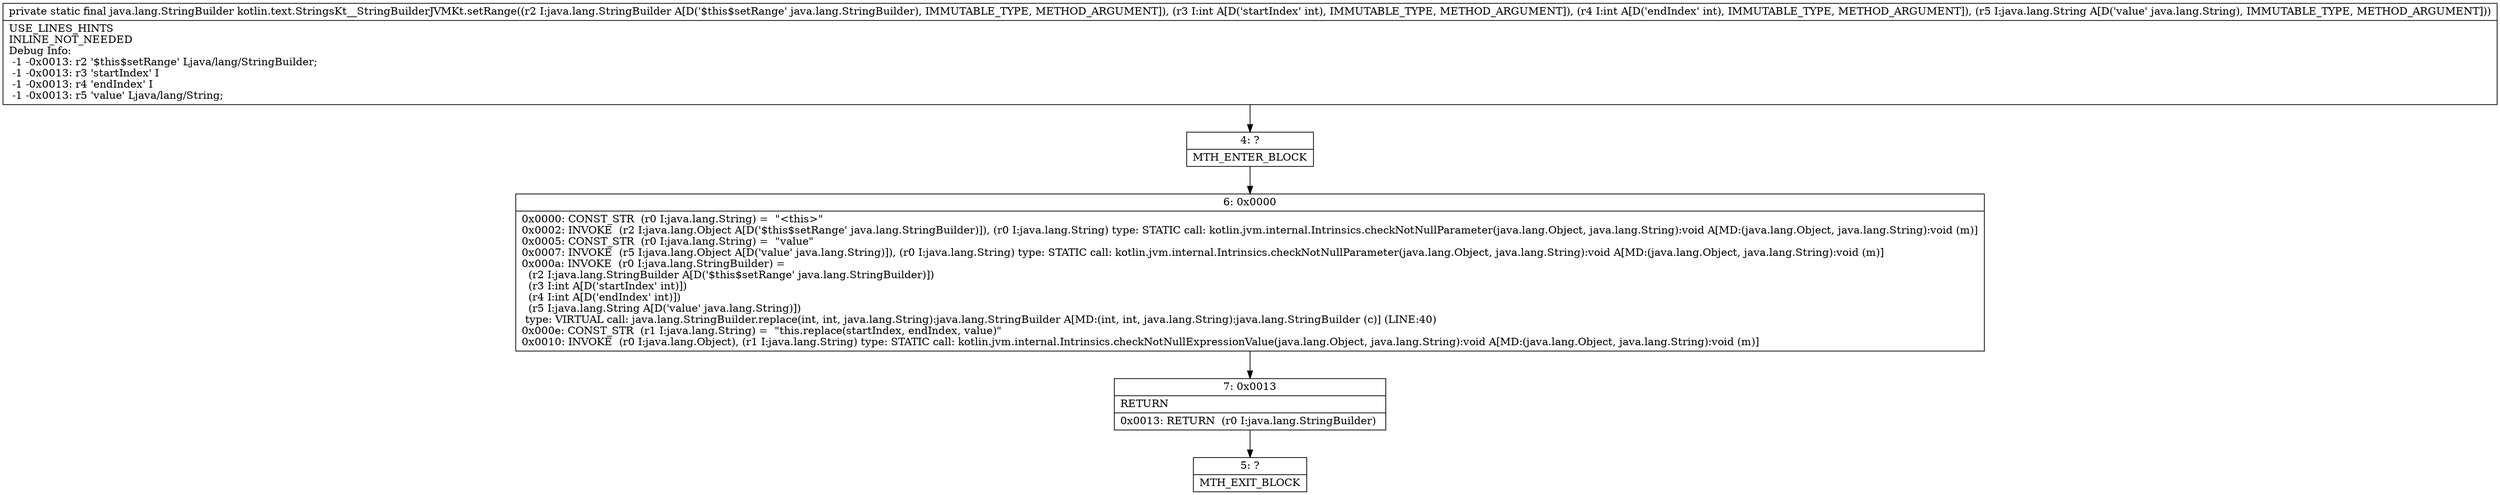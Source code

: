 digraph "CFG forkotlin.text.StringsKt__StringBuilderJVMKt.setRange(Ljava\/lang\/StringBuilder;IILjava\/lang\/String;)Ljava\/lang\/StringBuilder;" {
Node_4 [shape=record,label="{4\:\ ?|MTH_ENTER_BLOCK\l}"];
Node_6 [shape=record,label="{6\:\ 0x0000|0x0000: CONST_STR  (r0 I:java.lang.String) =  \"\<this\>\" \l0x0002: INVOKE  (r2 I:java.lang.Object A[D('$this$setRange' java.lang.StringBuilder)]), (r0 I:java.lang.String) type: STATIC call: kotlin.jvm.internal.Intrinsics.checkNotNullParameter(java.lang.Object, java.lang.String):void A[MD:(java.lang.Object, java.lang.String):void (m)]\l0x0005: CONST_STR  (r0 I:java.lang.String) =  \"value\" \l0x0007: INVOKE  (r5 I:java.lang.Object A[D('value' java.lang.String)]), (r0 I:java.lang.String) type: STATIC call: kotlin.jvm.internal.Intrinsics.checkNotNullParameter(java.lang.Object, java.lang.String):void A[MD:(java.lang.Object, java.lang.String):void (m)]\l0x000a: INVOKE  (r0 I:java.lang.StringBuilder) = \l  (r2 I:java.lang.StringBuilder A[D('$this$setRange' java.lang.StringBuilder)])\l  (r3 I:int A[D('startIndex' int)])\l  (r4 I:int A[D('endIndex' int)])\l  (r5 I:java.lang.String A[D('value' java.lang.String)])\l type: VIRTUAL call: java.lang.StringBuilder.replace(int, int, java.lang.String):java.lang.StringBuilder A[MD:(int, int, java.lang.String):java.lang.StringBuilder (c)] (LINE:40)\l0x000e: CONST_STR  (r1 I:java.lang.String) =  \"this.replace(startIndex, endIndex, value)\" \l0x0010: INVOKE  (r0 I:java.lang.Object), (r1 I:java.lang.String) type: STATIC call: kotlin.jvm.internal.Intrinsics.checkNotNullExpressionValue(java.lang.Object, java.lang.String):void A[MD:(java.lang.Object, java.lang.String):void (m)]\l}"];
Node_7 [shape=record,label="{7\:\ 0x0013|RETURN\l|0x0013: RETURN  (r0 I:java.lang.StringBuilder) \l}"];
Node_5 [shape=record,label="{5\:\ ?|MTH_EXIT_BLOCK\l}"];
MethodNode[shape=record,label="{private static final java.lang.StringBuilder kotlin.text.StringsKt__StringBuilderJVMKt.setRange((r2 I:java.lang.StringBuilder A[D('$this$setRange' java.lang.StringBuilder), IMMUTABLE_TYPE, METHOD_ARGUMENT]), (r3 I:int A[D('startIndex' int), IMMUTABLE_TYPE, METHOD_ARGUMENT]), (r4 I:int A[D('endIndex' int), IMMUTABLE_TYPE, METHOD_ARGUMENT]), (r5 I:java.lang.String A[D('value' java.lang.String), IMMUTABLE_TYPE, METHOD_ARGUMENT]))  | USE_LINES_HINTS\lINLINE_NOT_NEEDED\lDebug Info:\l  \-1 \-0x0013: r2 '$this$setRange' Ljava\/lang\/StringBuilder;\l  \-1 \-0x0013: r3 'startIndex' I\l  \-1 \-0x0013: r4 'endIndex' I\l  \-1 \-0x0013: r5 'value' Ljava\/lang\/String;\l}"];
MethodNode -> Node_4;Node_4 -> Node_6;
Node_6 -> Node_7;
Node_7 -> Node_5;
}

